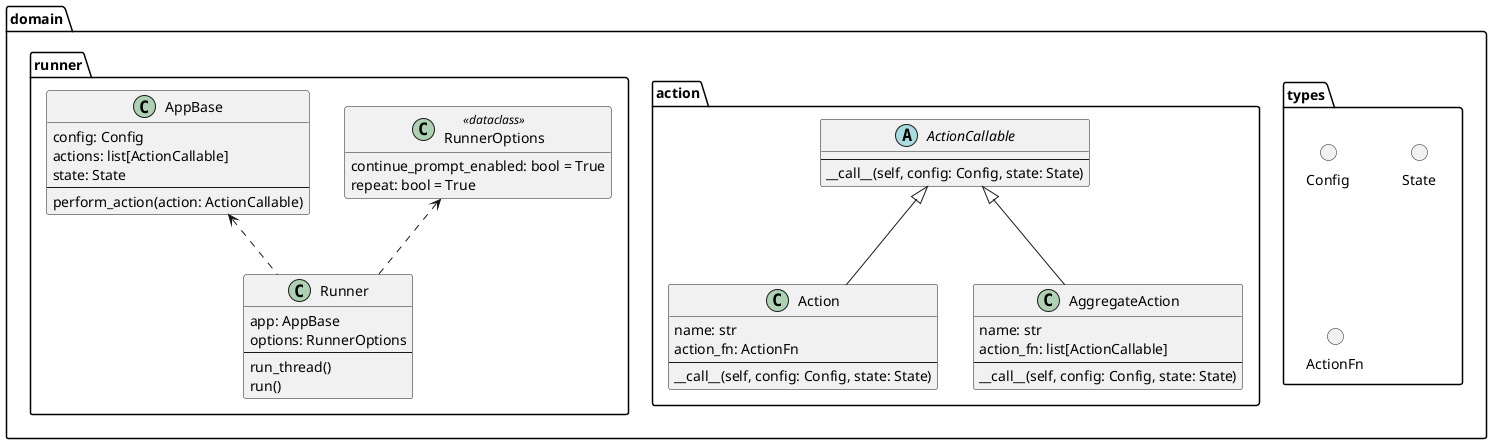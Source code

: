 @startuml "Domain class diagram"

hide empty
hide empty members
hide empty attributes
hide empty methods

package domain.types {
	circle Config
	circle State
	circle ActionFn
}

package domain.action {
	abstract class ActionCallable {
		--
		__call__(self, config: Config, state: State)
	}

	class Action {
		name: str
		action_fn: ActionFn
		--
		__call__(self, config: Config, state: State)
	}

	class AggregateAction {
		name: str
		action_fn: list[ActionCallable]
		--
		__call__(self, config: Config, state: State)
	}
}

package domain.runner {
	class AppBase {
		config: Config
		actions: list[ActionCallable]
		state: State
		--
		perform_action(action: ActionCallable)
	}

	class RunnerOptions <<dataclass>> {
		continue_prompt_enabled: bool = True
		repeat: bool = True
	}

	class Runner {
		app: AppBase
		options: RunnerOptions
		--
		run_thread()
		run()
	}
}


Action -up-^ ActionCallable
AggregateAction -up-^ ActionCallable

Runner .up.> AppBase
Runner .up.> RunnerOptions

@enduml
